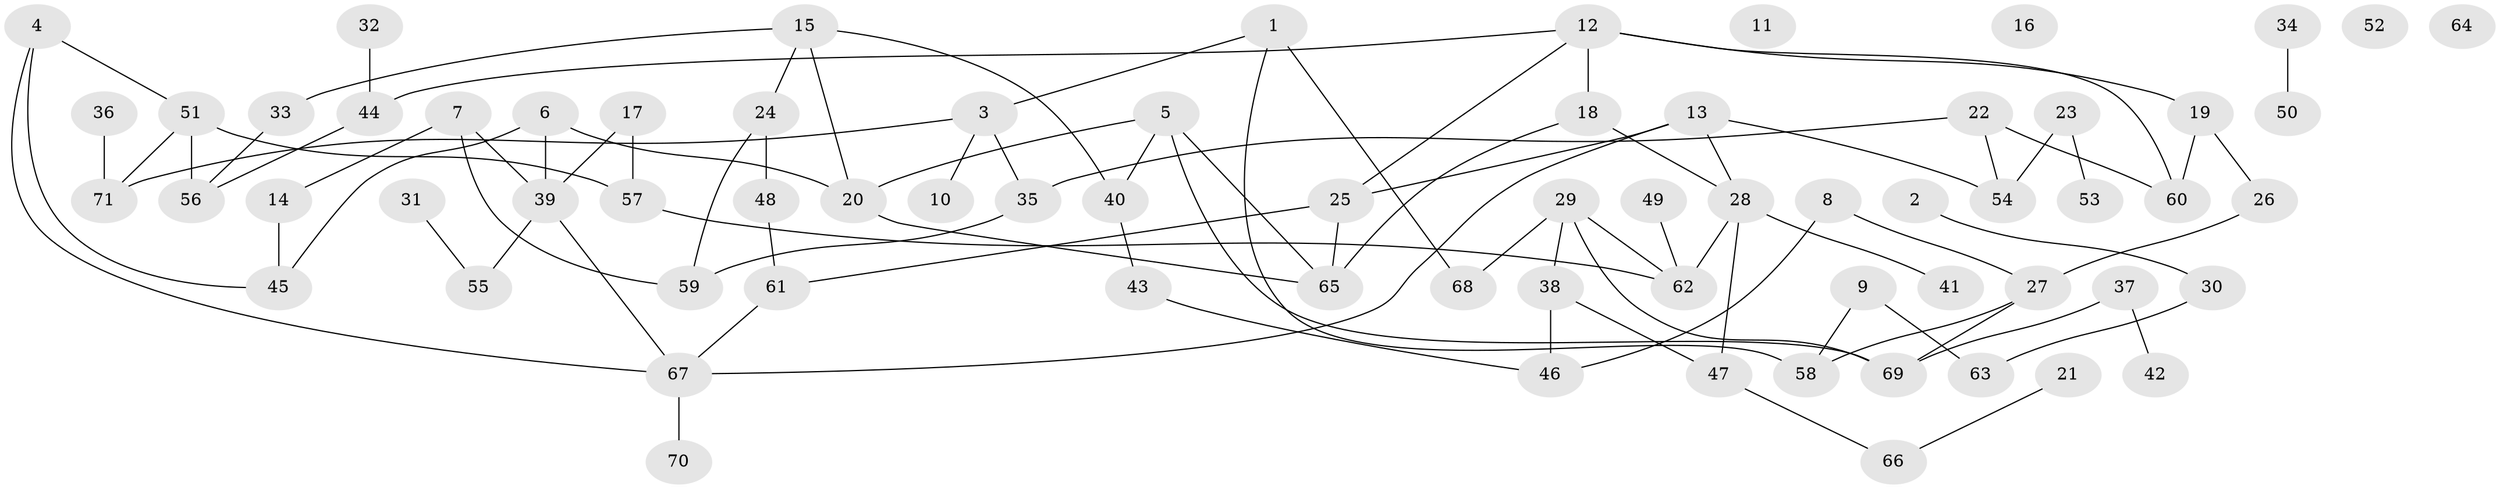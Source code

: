 // Generated by graph-tools (version 1.1) at 2025/25/03/09/25 03:25:22]
// undirected, 71 vertices, 90 edges
graph export_dot {
graph [start="1"]
  node [color=gray90,style=filled];
  1;
  2;
  3;
  4;
  5;
  6;
  7;
  8;
  9;
  10;
  11;
  12;
  13;
  14;
  15;
  16;
  17;
  18;
  19;
  20;
  21;
  22;
  23;
  24;
  25;
  26;
  27;
  28;
  29;
  30;
  31;
  32;
  33;
  34;
  35;
  36;
  37;
  38;
  39;
  40;
  41;
  42;
  43;
  44;
  45;
  46;
  47;
  48;
  49;
  50;
  51;
  52;
  53;
  54;
  55;
  56;
  57;
  58;
  59;
  60;
  61;
  62;
  63;
  64;
  65;
  66;
  67;
  68;
  69;
  70;
  71;
  1 -- 3;
  1 -- 58;
  1 -- 68;
  2 -- 30;
  3 -- 10;
  3 -- 35;
  3 -- 71;
  4 -- 45;
  4 -- 51;
  4 -- 67;
  5 -- 20;
  5 -- 40;
  5 -- 65;
  5 -- 69;
  6 -- 20;
  6 -- 39;
  6 -- 45;
  7 -- 14;
  7 -- 39;
  7 -- 59;
  8 -- 27;
  8 -- 46;
  9 -- 58;
  9 -- 63;
  12 -- 18;
  12 -- 19;
  12 -- 25;
  12 -- 44;
  12 -- 60;
  13 -- 25;
  13 -- 28;
  13 -- 54;
  13 -- 67;
  14 -- 45;
  15 -- 20;
  15 -- 24;
  15 -- 33;
  15 -- 40;
  17 -- 39;
  17 -- 57;
  18 -- 28;
  18 -- 65;
  19 -- 26;
  19 -- 60;
  20 -- 65;
  21 -- 66;
  22 -- 35;
  22 -- 54;
  22 -- 60;
  23 -- 53;
  23 -- 54;
  24 -- 48;
  24 -- 59;
  25 -- 61;
  25 -- 65;
  26 -- 27;
  27 -- 58;
  27 -- 69;
  28 -- 41;
  28 -- 47;
  28 -- 62;
  29 -- 38;
  29 -- 62;
  29 -- 68;
  29 -- 69;
  30 -- 63;
  31 -- 55;
  32 -- 44;
  33 -- 56;
  34 -- 50;
  35 -- 59;
  36 -- 71;
  37 -- 42;
  37 -- 69;
  38 -- 46;
  38 -- 47;
  39 -- 55;
  39 -- 67;
  40 -- 43;
  43 -- 46;
  44 -- 56;
  47 -- 66;
  48 -- 61;
  49 -- 62;
  51 -- 56;
  51 -- 57;
  51 -- 71;
  57 -- 62;
  61 -- 67;
  67 -- 70;
}
